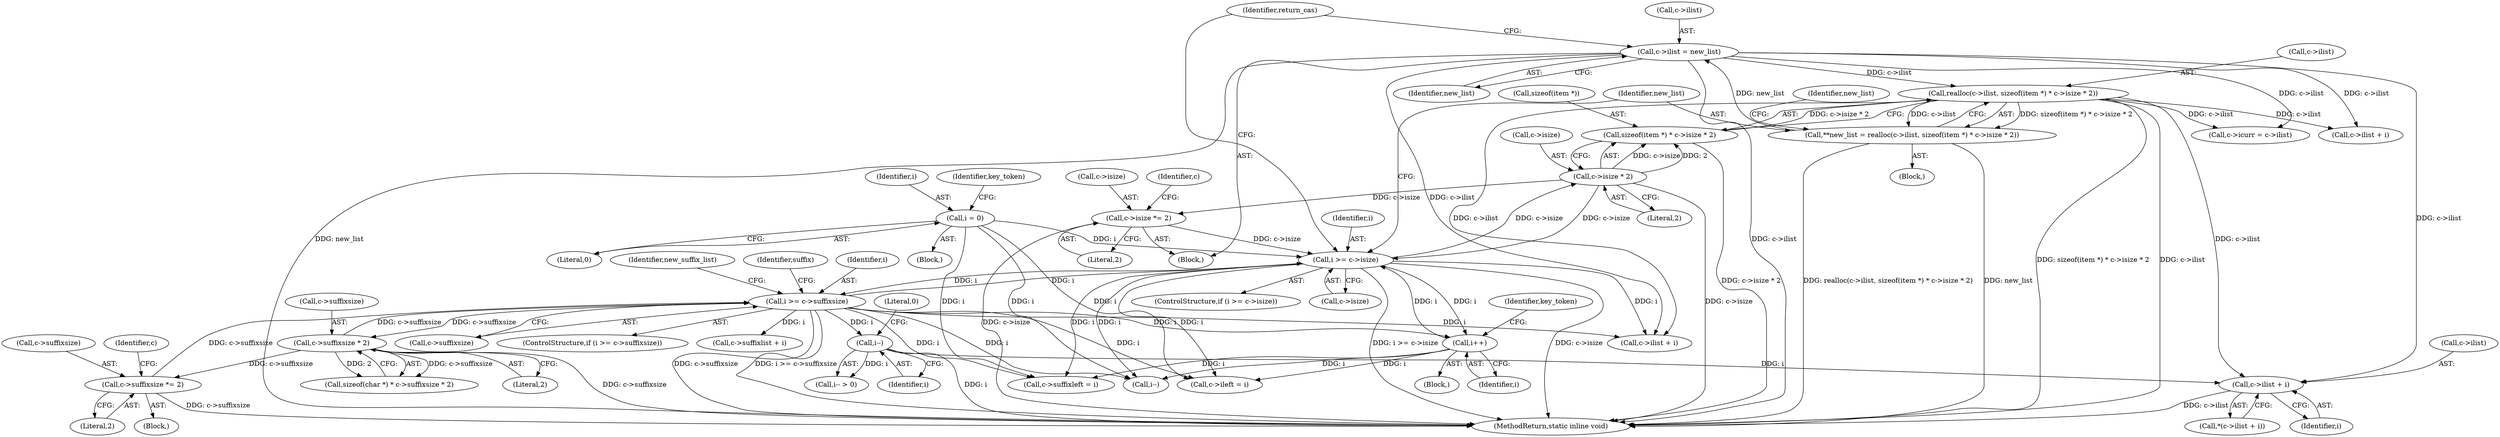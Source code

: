 digraph "0_memcached_a8c4a82787b8b6c256d61bd5c42fb7f92d1bae00@pointer" {
"1000338" [label="(Call,c->ilist + i)"];
"1000222" [label="(Call,c->ilist = new_list)"];
"1000200" [label="(Call,**new_list = realloc(c->ilist, sizeof(item *) * c->isize * 2))"];
"1000202" [label="(Call,realloc(c->ilist, sizeof(item *) * c->isize * 2))"];
"1000206" [label="(Call,sizeof(item *) * c->isize * 2)"];
"1000209" [label="(Call,c->isize * 2)"];
"1000193" [label="(Call,i >= c->isize)"];
"1000114" [label="(Call,i = 0)"];
"1000603" [label="(Call,i++)"];
"1000261" [label="(Call,i >= c->suffixsize)"];
"1000285" [label="(Call,c->suffixsize *= 2)"];
"1000277" [label="(Call,c->suffixsize * 2)"];
"1000217" [label="(Call,c->isize *= 2)"];
"1000332" [label="(Call,i--)"];
"1000195" [label="(Call,c->isize)"];
"1000651" [label="(Identifier,key_token)"];
"1000285" [label="(Call,c->suffixsize *= 2)"];
"1000206" [label="(Call,sizeof(item *) * c->isize * 2)"];
"1000210" [label="(Call,c->isize)"];
"1000240" [label="(Identifier,return_cas)"];
"1000307" [label="(Identifier,suffix)"];
"1000116" [label="(Literal,0)"];
"1000603" [label="(Call,i++)"];
"1000702" [label="(Call,c->suffixleft = i)"];
"1000274" [label="(Call,sizeof(char *) * c->suffixsize * 2)"];
"1000284" [label="(Block,)"];
"1000159" [label="(Call,i--)"];
"1000194" [label="(Identifier,i)"];
"1000286" [label="(Call,c->suffixsize)"];
"1000198" [label="(Block,)"];
"1000338" [label="(Call,c->ilist + i)"];
"1000226" [label="(Identifier,new_list)"];
"1000278" [label="(Call,c->suffixsize)"];
"1000332" [label="(Call,i--)"];
"1000216" [label="(Block,)"];
"1000334" [label="(Literal,0)"];
"1000277" [label="(Call,c->suffixsize * 2)"];
"1000114" [label="(Call,i = 0)"];
"1000756" [label="(MethodReturn,static inline void)"];
"1000209" [label="(Call,c->isize * 2)"];
"1000222" [label="(Call,c->ilist = new_list)"];
"1000337" [label="(Call,*(c->ilist + i))"];
"1000203" [label="(Call,c->ilist)"];
"1000262" [label="(Identifier,i)"];
"1000682" [label="(Call,c->ileft = i)"];
"1000289" [label="(Literal,2)"];
"1000333" [label="(Identifier,i)"];
"1000218" [label="(Call,c->isize)"];
"1000215" [label="(Identifier,new_list)"];
"1000193" [label="(Call,i >= c->isize)"];
"1000263" [label="(Call,c->suffixsize)"];
"1000342" [label="(Identifier,i)"];
"1000260" [label="(ControlStructure,if (i >= c->suffixsize))"];
"1000346" [label="(Call,c->suffixlist + i)"];
"1000223" [label="(Call,c->ilist)"];
"1000224" [label="(Identifier,c)"];
"1000217" [label="(Call,c->isize *= 2)"];
"1000339" [label="(Call,c->ilist)"];
"1000200" [label="(Call,**new_list = realloc(c->ilist, sizeof(item *) * c->isize * 2))"];
"1000221" [label="(Literal,2)"];
"1000202" [label="(Call,realloc(c->ilist, sizeof(item *) * c->isize * 2))"];
"1000120" [label="(Identifier,key_token)"];
"1000597" [label="(Call,c->ilist + i)"];
"1000201" [label="(Identifier,new_list)"];
"1000269" [label="(Identifier,new_suffix_list)"];
"1000213" [label="(Literal,2)"];
"1000192" [label="(ControlStructure,if (i >= c->isize))"];
"1000261" [label="(Call,i >= c->suffixsize)"];
"1000292" [label="(Identifier,c)"];
"1000675" [label="(Call,c->icurr = c->ilist)"];
"1000110" [label="(Block,)"];
"1000165" [label="(Call,c->ilist + i)"];
"1000281" [label="(Literal,2)"];
"1000115" [label="(Identifier,i)"];
"1000331" [label="(Call,i-- > 0)"];
"1000191" [label="(Block,)"];
"1000604" [label="(Identifier,i)"];
"1000207" [label="(Call,sizeof(item *))"];
"1000338" -> "1000337"  [label="AST: "];
"1000338" -> "1000342"  [label="CFG: "];
"1000339" -> "1000338"  [label="AST: "];
"1000342" -> "1000338"  [label="AST: "];
"1000337" -> "1000338"  [label="CFG: "];
"1000338" -> "1000756"  [label="DDG: c->ilist"];
"1000222" -> "1000338"  [label="DDG: c->ilist"];
"1000202" -> "1000338"  [label="DDG: c->ilist"];
"1000332" -> "1000338"  [label="DDG: i"];
"1000222" -> "1000216"  [label="AST: "];
"1000222" -> "1000226"  [label="CFG: "];
"1000223" -> "1000222"  [label="AST: "];
"1000226" -> "1000222"  [label="AST: "];
"1000240" -> "1000222"  [label="CFG: "];
"1000222" -> "1000756"  [label="DDG: c->ilist"];
"1000222" -> "1000756"  [label="DDG: new_list"];
"1000222" -> "1000165"  [label="DDG: c->ilist"];
"1000222" -> "1000202"  [label="DDG: c->ilist"];
"1000200" -> "1000222"  [label="DDG: new_list"];
"1000222" -> "1000597"  [label="DDG: c->ilist"];
"1000222" -> "1000675"  [label="DDG: c->ilist"];
"1000200" -> "1000198"  [label="AST: "];
"1000200" -> "1000202"  [label="CFG: "];
"1000201" -> "1000200"  [label="AST: "];
"1000202" -> "1000200"  [label="AST: "];
"1000215" -> "1000200"  [label="CFG: "];
"1000200" -> "1000756"  [label="DDG: new_list"];
"1000200" -> "1000756"  [label="DDG: realloc(c->ilist, sizeof(item *) * c->isize * 2)"];
"1000202" -> "1000200"  [label="DDG: c->ilist"];
"1000202" -> "1000200"  [label="DDG: sizeof(item *) * c->isize * 2"];
"1000202" -> "1000206"  [label="CFG: "];
"1000203" -> "1000202"  [label="AST: "];
"1000206" -> "1000202"  [label="AST: "];
"1000202" -> "1000756"  [label="DDG: sizeof(item *) * c->isize * 2"];
"1000202" -> "1000756"  [label="DDG: c->ilist"];
"1000202" -> "1000165"  [label="DDG: c->ilist"];
"1000206" -> "1000202"  [label="DDG: c->isize * 2"];
"1000202" -> "1000597"  [label="DDG: c->ilist"];
"1000202" -> "1000675"  [label="DDG: c->ilist"];
"1000206" -> "1000209"  [label="CFG: "];
"1000207" -> "1000206"  [label="AST: "];
"1000209" -> "1000206"  [label="AST: "];
"1000206" -> "1000756"  [label="DDG: c->isize * 2"];
"1000209" -> "1000206"  [label="DDG: c->isize"];
"1000209" -> "1000206"  [label="DDG: 2"];
"1000209" -> "1000213"  [label="CFG: "];
"1000210" -> "1000209"  [label="AST: "];
"1000213" -> "1000209"  [label="AST: "];
"1000209" -> "1000756"  [label="DDG: c->isize"];
"1000209" -> "1000193"  [label="DDG: c->isize"];
"1000193" -> "1000209"  [label="DDG: c->isize"];
"1000209" -> "1000217"  [label="DDG: c->isize"];
"1000193" -> "1000192"  [label="AST: "];
"1000193" -> "1000195"  [label="CFG: "];
"1000194" -> "1000193"  [label="AST: "];
"1000195" -> "1000193"  [label="AST: "];
"1000201" -> "1000193"  [label="CFG: "];
"1000240" -> "1000193"  [label="CFG: "];
"1000193" -> "1000756"  [label="DDG: c->isize"];
"1000193" -> "1000756"  [label="DDG: i >= c->isize"];
"1000193" -> "1000159"  [label="DDG: i"];
"1000114" -> "1000193"  [label="DDG: i"];
"1000603" -> "1000193"  [label="DDG: i"];
"1000261" -> "1000193"  [label="DDG: i"];
"1000217" -> "1000193"  [label="DDG: c->isize"];
"1000193" -> "1000261"  [label="DDG: i"];
"1000193" -> "1000597"  [label="DDG: i"];
"1000193" -> "1000603"  [label="DDG: i"];
"1000193" -> "1000682"  [label="DDG: i"];
"1000193" -> "1000702"  [label="DDG: i"];
"1000114" -> "1000110"  [label="AST: "];
"1000114" -> "1000116"  [label="CFG: "];
"1000115" -> "1000114"  [label="AST: "];
"1000116" -> "1000114"  [label="AST: "];
"1000120" -> "1000114"  [label="CFG: "];
"1000114" -> "1000159"  [label="DDG: i"];
"1000114" -> "1000682"  [label="DDG: i"];
"1000114" -> "1000702"  [label="DDG: i"];
"1000603" -> "1000191"  [label="AST: "];
"1000603" -> "1000604"  [label="CFG: "];
"1000604" -> "1000603"  [label="AST: "];
"1000651" -> "1000603"  [label="CFG: "];
"1000603" -> "1000159"  [label="DDG: i"];
"1000261" -> "1000603"  [label="DDG: i"];
"1000603" -> "1000682"  [label="DDG: i"];
"1000603" -> "1000702"  [label="DDG: i"];
"1000261" -> "1000260"  [label="AST: "];
"1000261" -> "1000263"  [label="CFG: "];
"1000262" -> "1000261"  [label="AST: "];
"1000263" -> "1000261"  [label="AST: "];
"1000269" -> "1000261"  [label="CFG: "];
"1000307" -> "1000261"  [label="CFG: "];
"1000261" -> "1000756"  [label="DDG: c->suffixsize"];
"1000261" -> "1000756"  [label="DDG: i >= c->suffixsize"];
"1000261" -> "1000159"  [label="DDG: i"];
"1000285" -> "1000261"  [label="DDG: c->suffixsize"];
"1000277" -> "1000261"  [label="DDG: c->suffixsize"];
"1000261" -> "1000277"  [label="DDG: c->suffixsize"];
"1000261" -> "1000332"  [label="DDG: i"];
"1000261" -> "1000346"  [label="DDG: i"];
"1000261" -> "1000597"  [label="DDG: i"];
"1000261" -> "1000682"  [label="DDG: i"];
"1000261" -> "1000702"  [label="DDG: i"];
"1000285" -> "1000284"  [label="AST: "];
"1000285" -> "1000289"  [label="CFG: "];
"1000286" -> "1000285"  [label="AST: "];
"1000289" -> "1000285"  [label="AST: "];
"1000292" -> "1000285"  [label="CFG: "];
"1000285" -> "1000756"  [label="DDG: c->suffixsize"];
"1000277" -> "1000285"  [label="DDG: c->suffixsize"];
"1000277" -> "1000274"  [label="AST: "];
"1000277" -> "1000281"  [label="CFG: "];
"1000278" -> "1000277"  [label="AST: "];
"1000281" -> "1000277"  [label="AST: "];
"1000274" -> "1000277"  [label="CFG: "];
"1000277" -> "1000756"  [label="DDG: c->suffixsize"];
"1000277" -> "1000274"  [label="DDG: c->suffixsize"];
"1000277" -> "1000274"  [label="DDG: 2"];
"1000217" -> "1000216"  [label="AST: "];
"1000217" -> "1000221"  [label="CFG: "];
"1000218" -> "1000217"  [label="AST: "];
"1000221" -> "1000217"  [label="AST: "];
"1000224" -> "1000217"  [label="CFG: "];
"1000217" -> "1000756"  [label="DDG: c->isize"];
"1000332" -> "1000331"  [label="AST: "];
"1000332" -> "1000333"  [label="CFG: "];
"1000333" -> "1000332"  [label="AST: "];
"1000334" -> "1000332"  [label="CFG: "];
"1000332" -> "1000756"  [label="DDG: i"];
"1000332" -> "1000331"  [label="DDG: i"];
}
